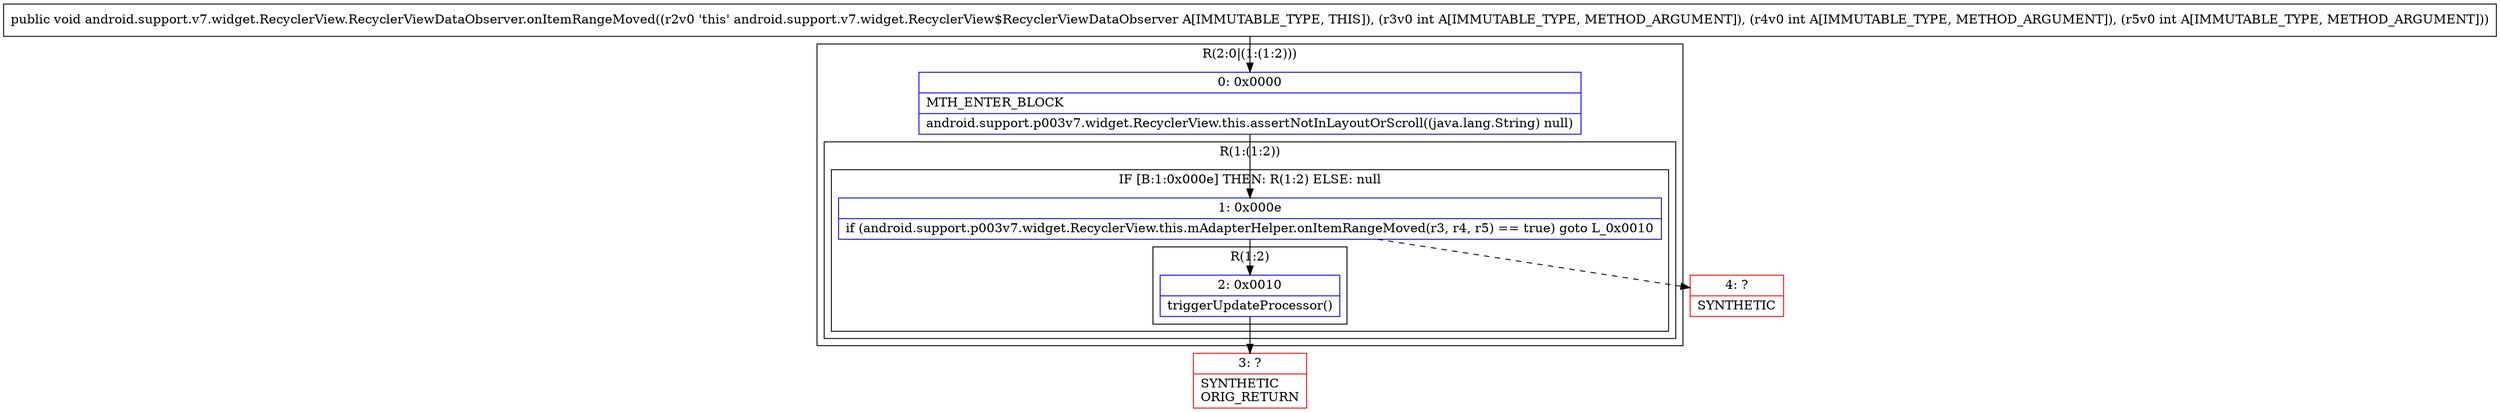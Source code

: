 digraph "CFG forandroid.support.v7.widget.RecyclerView.RecyclerViewDataObserver.onItemRangeMoved(III)V" {
subgraph cluster_Region_1217092150 {
label = "R(2:0|(1:(1:2)))";
node [shape=record,color=blue];
Node_0 [shape=record,label="{0\:\ 0x0000|MTH_ENTER_BLOCK\l|android.support.p003v7.widget.RecyclerView.this.assertNotInLayoutOrScroll((java.lang.String) null)\l}"];
subgraph cluster_Region_1453752013 {
label = "R(1:(1:2))";
node [shape=record,color=blue];
subgraph cluster_IfRegion_1109317929 {
label = "IF [B:1:0x000e] THEN: R(1:2) ELSE: null";
node [shape=record,color=blue];
Node_1 [shape=record,label="{1\:\ 0x000e|if (android.support.p003v7.widget.RecyclerView.this.mAdapterHelper.onItemRangeMoved(r3, r4, r5) == true) goto L_0x0010\l}"];
subgraph cluster_Region_1823077761 {
label = "R(1:2)";
node [shape=record,color=blue];
Node_2 [shape=record,label="{2\:\ 0x0010|triggerUpdateProcessor()\l}"];
}
}
}
}
Node_3 [shape=record,color=red,label="{3\:\ ?|SYNTHETIC\lORIG_RETURN\l}"];
Node_4 [shape=record,color=red,label="{4\:\ ?|SYNTHETIC\l}"];
MethodNode[shape=record,label="{public void android.support.v7.widget.RecyclerView.RecyclerViewDataObserver.onItemRangeMoved((r2v0 'this' android.support.v7.widget.RecyclerView$RecyclerViewDataObserver A[IMMUTABLE_TYPE, THIS]), (r3v0 int A[IMMUTABLE_TYPE, METHOD_ARGUMENT]), (r4v0 int A[IMMUTABLE_TYPE, METHOD_ARGUMENT]), (r5v0 int A[IMMUTABLE_TYPE, METHOD_ARGUMENT])) }"];
MethodNode -> Node_0;
Node_0 -> Node_1;
Node_1 -> Node_2;
Node_1 -> Node_4[style=dashed];
Node_2 -> Node_3;
}

